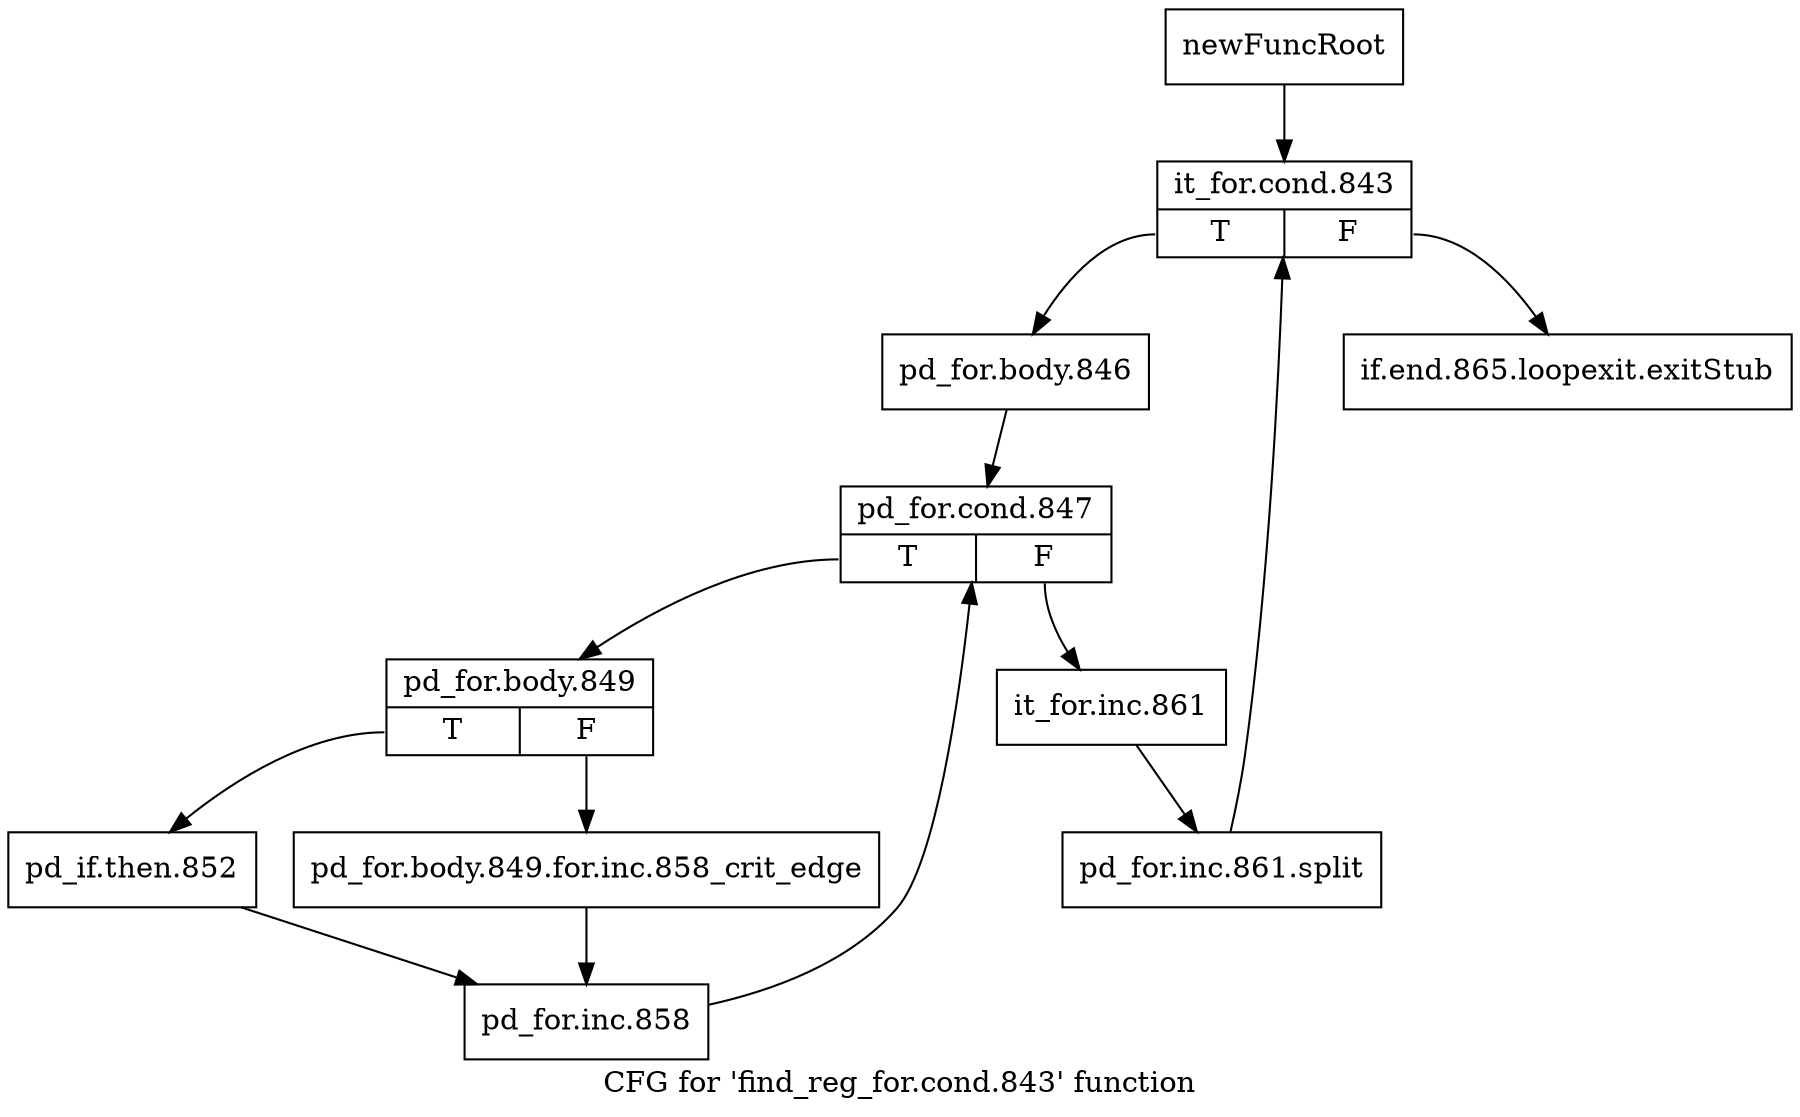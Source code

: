 digraph "CFG for 'find_reg_for.cond.843' function" {
	label="CFG for 'find_reg_for.cond.843' function";

	Node0xb23a730 [shape=record,label="{newFuncRoot}"];
	Node0xb23a730 -> Node0xb23a7d0;
	Node0xb23a780 [shape=record,label="{if.end.865.loopexit.exitStub}"];
	Node0xb23a7d0 [shape=record,label="{it_for.cond.843|{<s0>T|<s1>F}}"];
	Node0xb23a7d0:s0 -> Node0xb23a820;
	Node0xb23a7d0:s1 -> Node0xb23a780;
	Node0xb23a820 [shape=record,label="{pd_for.body.846}"];
	Node0xb23a820 -> Node0xb23a870;
	Node0xb23a870 [shape=record,label="{pd_for.cond.847|{<s0>T|<s1>F}}"];
	Node0xb23a870:s0 -> Node0xb23a910;
	Node0xb23a870:s1 -> Node0xb23a8c0;
	Node0xb23a8c0 [shape=record,label="{it_for.inc.861}"];
	Node0xb23a8c0 -> Node0xf67dec0;
	Node0xf67dec0 [shape=record,label="{pd_for.inc.861.split}"];
	Node0xf67dec0 -> Node0xb23a7d0;
	Node0xb23a910 [shape=record,label="{pd_for.body.849|{<s0>T|<s1>F}}"];
	Node0xb23a910:s0 -> Node0xb23a9b0;
	Node0xb23a910:s1 -> Node0xb23a960;
	Node0xb23a960 [shape=record,label="{pd_for.body.849.for.inc.858_crit_edge}"];
	Node0xb23a960 -> Node0xb23aa00;
	Node0xb23a9b0 [shape=record,label="{pd_if.then.852}"];
	Node0xb23a9b0 -> Node0xb23aa00;
	Node0xb23aa00 [shape=record,label="{pd_for.inc.858}"];
	Node0xb23aa00 -> Node0xb23a870;
}
